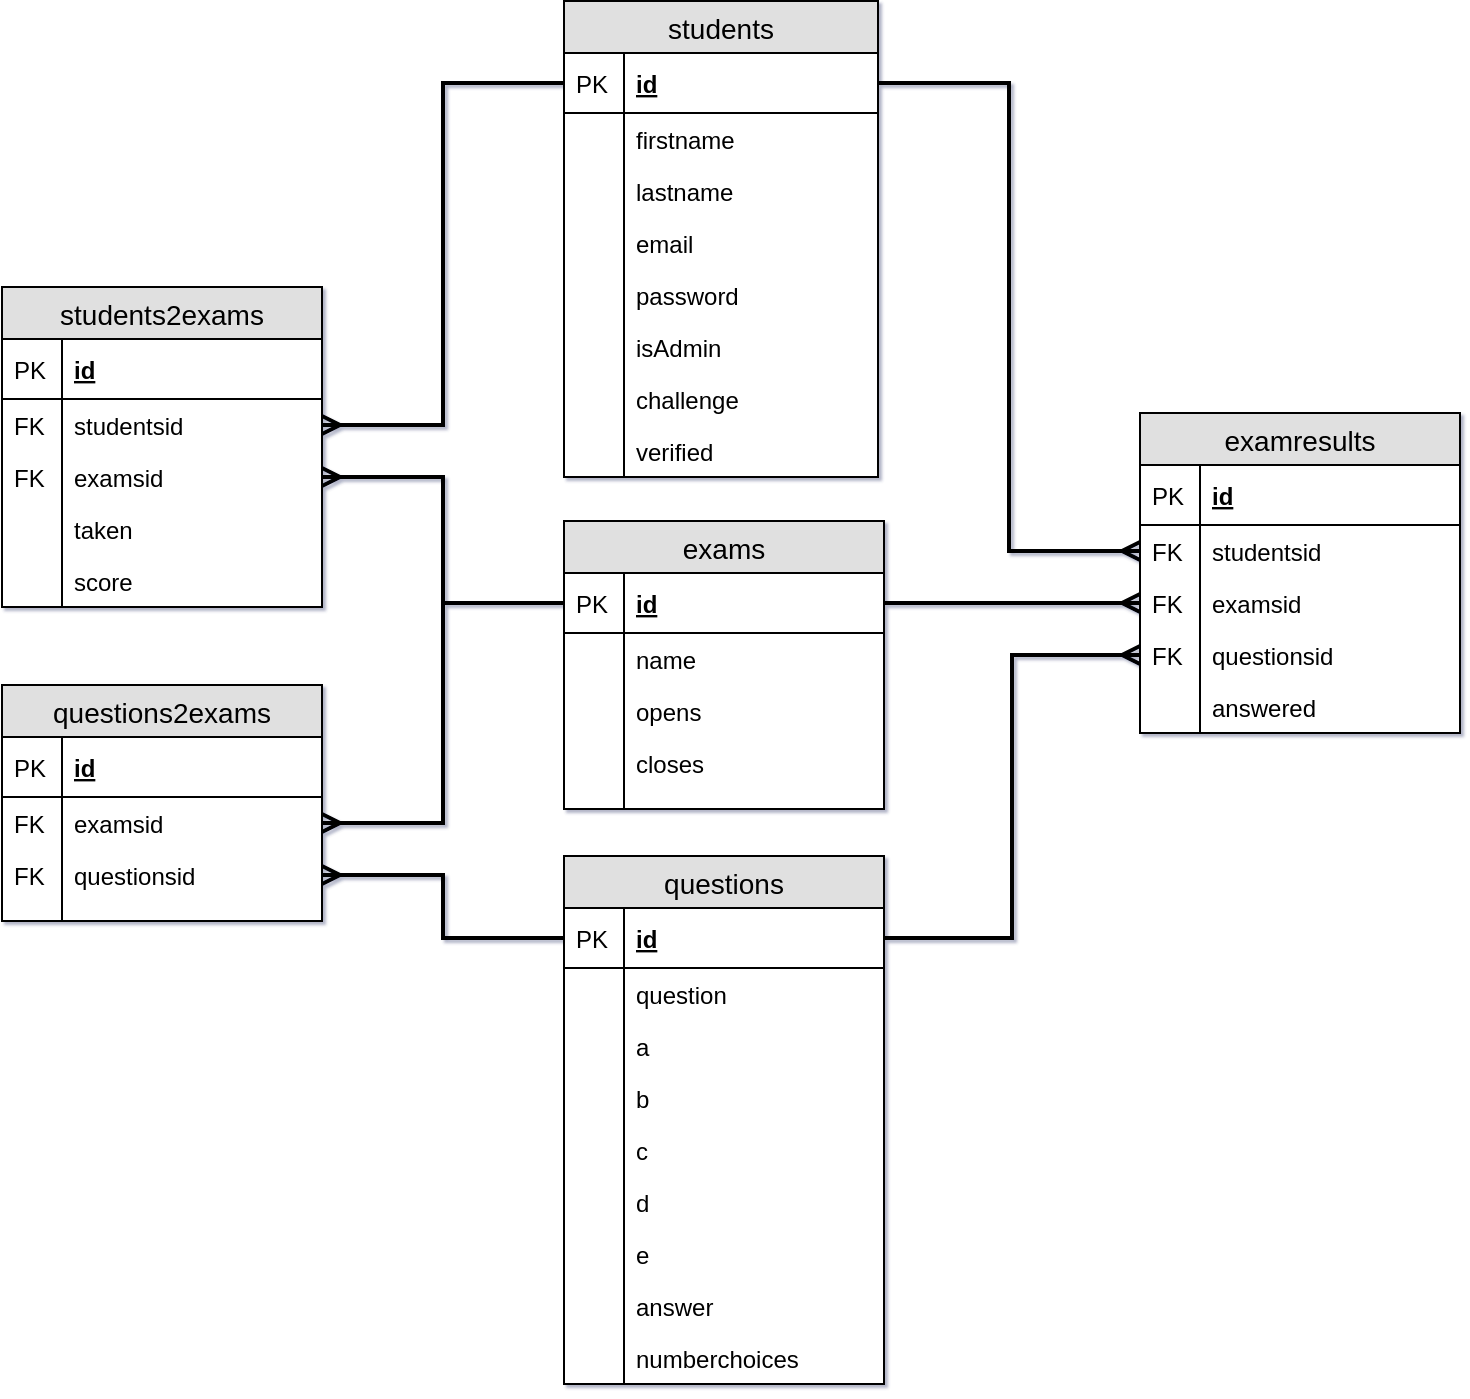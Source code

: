<mxfile version="10.9.2" type="device"><diagram name="Page-1" id="e56a1550-8fbb-45ad-956c-1786394a9013"><mxGraphModel dx="1010" dy="549" grid="0" gridSize="10" guides="1" tooltips="1" connect="1" arrows="1" fold="1" page="1" pageScale="1" pageWidth="1100" pageHeight="850" background="#ffffff" math="0" shadow="1"><root><mxCell id="0"/><mxCell id="1" parent="0"/><mxCell id="i-s1l60RjkDM5CwM-XNM-8" value="students" style="swimlane;fontStyle=0;childLayout=stackLayout;horizontal=1;startSize=26;fillColor=#e0e0e0;horizontalStack=0;resizeParent=1;resizeParentMax=0;resizeLast=0;collapsible=1;marginBottom=0;swimlaneFillColor=#ffffff;align=center;fontSize=14;" parent="1" vertex="1"><mxGeometry x="466" y="43.5" width="157" height="238" as="geometry"/></mxCell><mxCell id="i-s1l60RjkDM5CwM-XNM-9" value="id" style="shape=partialRectangle;top=0;left=0;right=0;bottom=1;align=left;verticalAlign=middle;fillColor=none;spacingLeft=34;spacingRight=4;overflow=hidden;rotatable=0;points=[[0,0.5],[1,0.5]];portConstraint=eastwest;dropTarget=0;fontStyle=5;fontSize=12;" parent="i-s1l60RjkDM5CwM-XNM-8" vertex="1"><mxGeometry y="26" width="157" height="30" as="geometry"/></mxCell><mxCell id="i-s1l60RjkDM5CwM-XNM-10" value="PK" style="shape=partialRectangle;top=0;left=0;bottom=0;fillColor=none;align=left;verticalAlign=middle;spacingLeft=4;spacingRight=4;overflow=hidden;rotatable=0;points=[];portConstraint=eastwest;part=1;fontSize=12;" parent="i-s1l60RjkDM5CwM-XNM-9" vertex="1" connectable="0"><mxGeometry width="30" height="30" as="geometry"/></mxCell><mxCell id="i-s1l60RjkDM5CwM-XNM-11" value="firstname" style="shape=partialRectangle;top=0;left=0;right=0;bottom=0;align=left;verticalAlign=top;fillColor=none;spacingLeft=34;spacingRight=4;overflow=hidden;rotatable=0;points=[[0,0.5],[1,0.5]];portConstraint=eastwest;dropTarget=0;fontSize=12;" parent="i-s1l60RjkDM5CwM-XNM-8" vertex="1"><mxGeometry y="56" width="157" height="26" as="geometry"/></mxCell><mxCell id="i-s1l60RjkDM5CwM-XNM-12" value="" style="shape=partialRectangle;top=0;left=0;bottom=0;fillColor=none;align=left;verticalAlign=top;spacingLeft=4;spacingRight=4;overflow=hidden;rotatable=0;points=[];portConstraint=eastwest;part=1;fontSize=12;" parent="i-s1l60RjkDM5CwM-XNM-11" vertex="1" connectable="0"><mxGeometry width="30" height="26" as="geometry"/></mxCell><mxCell id="i-s1l60RjkDM5CwM-XNM-13" value="lastname" style="shape=partialRectangle;top=0;left=0;right=0;bottom=0;align=left;verticalAlign=top;fillColor=none;spacingLeft=34;spacingRight=4;overflow=hidden;rotatable=0;points=[[0,0.5],[1,0.5]];portConstraint=eastwest;dropTarget=0;fontSize=12;" parent="i-s1l60RjkDM5CwM-XNM-8" vertex="1"><mxGeometry y="82" width="157" height="26" as="geometry"/></mxCell><mxCell id="i-s1l60RjkDM5CwM-XNM-14" value="" style="shape=partialRectangle;top=0;left=0;bottom=0;fillColor=none;align=left;verticalAlign=top;spacingLeft=4;spacingRight=4;overflow=hidden;rotatable=0;points=[];portConstraint=eastwest;part=1;fontSize=12;" parent="i-s1l60RjkDM5CwM-XNM-13" vertex="1" connectable="0"><mxGeometry width="30" height="26" as="geometry"/></mxCell><mxCell id="i-s1l60RjkDM5CwM-XNM-15" value="email" style="shape=partialRectangle;top=0;left=0;right=0;bottom=0;align=left;verticalAlign=top;fillColor=none;spacingLeft=34;spacingRight=4;overflow=hidden;rotatable=0;points=[[0,0.5],[1,0.5]];portConstraint=eastwest;dropTarget=0;fontSize=12;" parent="i-s1l60RjkDM5CwM-XNM-8" vertex="1"><mxGeometry y="108" width="157" height="26" as="geometry"/></mxCell><mxCell id="i-s1l60RjkDM5CwM-XNM-16" value="" style="shape=partialRectangle;top=0;left=0;bottom=0;fillColor=none;align=left;verticalAlign=top;spacingLeft=4;spacingRight=4;overflow=hidden;rotatable=0;points=[];portConstraint=eastwest;part=1;fontSize=12;" parent="i-s1l60RjkDM5CwM-XNM-15" vertex="1" connectable="0"><mxGeometry width="30" height="26" as="geometry"/></mxCell><mxCell id="i-s1l60RjkDM5CwM-XNM-21" value="password" style="shape=partialRectangle;top=0;left=0;right=0;bottom=0;align=left;verticalAlign=top;fillColor=none;spacingLeft=34;spacingRight=4;overflow=hidden;rotatable=0;points=[[0,0.5],[1,0.5]];portConstraint=eastwest;dropTarget=0;fontSize=12;" parent="i-s1l60RjkDM5CwM-XNM-8" vertex="1"><mxGeometry y="134" width="157" height="26" as="geometry"/></mxCell><mxCell id="i-s1l60RjkDM5CwM-XNM-22" value="" style="shape=partialRectangle;top=0;left=0;bottom=0;fillColor=none;align=left;verticalAlign=top;spacingLeft=4;spacingRight=4;overflow=hidden;rotatable=0;points=[];portConstraint=eastwest;part=1;fontSize=12;" parent="i-s1l60RjkDM5CwM-XNM-21" vertex="1" connectable="0"><mxGeometry width="30" height="26" as="geometry"/></mxCell><mxCell id="i-s1l60RjkDM5CwM-XNM-23" value="isAdmin" style="shape=partialRectangle;top=0;left=0;right=0;bottom=0;align=left;verticalAlign=top;fillColor=none;spacingLeft=34;spacingRight=4;overflow=hidden;rotatable=0;points=[[0,0.5],[1,0.5]];portConstraint=eastwest;dropTarget=0;fontSize=12;" parent="i-s1l60RjkDM5CwM-XNM-8" vertex="1"><mxGeometry y="160" width="157" height="26" as="geometry"/></mxCell><mxCell id="i-s1l60RjkDM5CwM-XNM-24" value="" style="shape=partialRectangle;top=0;left=0;bottom=0;fillColor=none;align=left;verticalAlign=top;spacingLeft=4;spacingRight=4;overflow=hidden;rotatable=0;points=[];portConstraint=eastwest;part=1;fontSize=12;" parent="i-s1l60RjkDM5CwM-XNM-23" vertex="1" connectable="0"><mxGeometry width="30" height="26" as="geometry"/></mxCell><mxCell id="i-s1l60RjkDM5CwM-XNM-25" value="challenge" style="shape=partialRectangle;top=0;left=0;right=0;bottom=0;align=left;verticalAlign=top;fillColor=none;spacingLeft=34;spacingRight=4;overflow=hidden;rotatable=0;points=[[0,0.5],[1,0.5]];portConstraint=eastwest;dropTarget=0;fontSize=12;" parent="i-s1l60RjkDM5CwM-XNM-8" vertex="1"><mxGeometry y="186" width="157" height="26" as="geometry"/></mxCell><mxCell id="i-s1l60RjkDM5CwM-XNM-26" value="" style="shape=partialRectangle;top=0;left=0;bottom=0;fillColor=none;align=left;verticalAlign=top;spacingLeft=4;spacingRight=4;overflow=hidden;rotatable=0;points=[];portConstraint=eastwest;part=1;fontSize=12;" parent="i-s1l60RjkDM5CwM-XNM-25" vertex="1" connectable="0"><mxGeometry width="30" height="26" as="geometry"/></mxCell><mxCell id="i-s1l60RjkDM5CwM-XNM-27" value="verified" style="shape=partialRectangle;top=0;left=0;right=0;bottom=0;align=left;verticalAlign=top;fillColor=none;spacingLeft=34;spacingRight=4;overflow=hidden;rotatable=0;points=[[0,0.5],[1,0.5]];portConstraint=eastwest;dropTarget=0;fontSize=12;" parent="i-s1l60RjkDM5CwM-XNM-8" vertex="1"><mxGeometry y="212" width="157" height="26" as="geometry"/></mxCell><mxCell id="i-s1l60RjkDM5CwM-XNM-28" value="" style="shape=partialRectangle;top=0;left=0;bottom=0;fillColor=none;align=left;verticalAlign=top;spacingLeft=4;spacingRight=4;overflow=hidden;rotatable=0;points=[];portConstraint=eastwest;part=1;fontSize=12;" parent="i-s1l60RjkDM5CwM-XNM-27" vertex="1" connectable="0"><mxGeometry width="30" height="26" as="geometry"/></mxCell><mxCell id="i-s1l60RjkDM5CwM-XNM-29" value="questions" style="swimlane;fontStyle=0;childLayout=stackLayout;horizontal=1;startSize=26;fillColor=#e0e0e0;horizontalStack=0;resizeParent=1;resizeParentMax=0;resizeLast=0;collapsible=1;marginBottom=0;swimlaneFillColor=#ffffff;align=center;fontSize=14;" parent="1" vertex="1"><mxGeometry x="466" y="471" width="160" height="264" as="geometry"/></mxCell><mxCell id="i-s1l60RjkDM5CwM-XNM-30" value="id" style="shape=partialRectangle;top=0;left=0;right=0;bottom=1;align=left;verticalAlign=middle;fillColor=none;spacingLeft=34;spacingRight=4;overflow=hidden;rotatable=0;points=[[0,0.5],[1,0.5]];portConstraint=eastwest;dropTarget=0;fontStyle=5;fontSize=12;" parent="i-s1l60RjkDM5CwM-XNM-29" vertex="1"><mxGeometry y="26" width="160" height="30" as="geometry"/></mxCell><mxCell id="i-s1l60RjkDM5CwM-XNM-31" value="PK" style="shape=partialRectangle;top=0;left=0;bottom=0;fillColor=none;align=left;verticalAlign=middle;spacingLeft=4;spacingRight=4;overflow=hidden;rotatable=0;points=[];portConstraint=eastwest;part=1;fontSize=12;" parent="i-s1l60RjkDM5CwM-XNM-30" vertex="1" connectable="0"><mxGeometry width="30" height="30" as="geometry"/></mxCell><mxCell id="i-s1l60RjkDM5CwM-XNM-32" value="question" style="shape=partialRectangle;top=0;left=0;right=0;bottom=0;align=left;verticalAlign=top;fillColor=none;spacingLeft=34;spacingRight=4;overflow=hidden;rotatable=0;points=[[0,0.5],[1,0.5]];portConstraint=eastwest;dropTarget=0;fontSize=12;" parent="i-s1l60RjkDM5CwM-XNM-29" vertex="1"><mxGeometry y="56" width="160" height="26" as="geometry"/></mxCell><mxCell id="i-s1l60RjkDM5CwM-XNM-33" value="" style="shape=partialRectangle;top=0;left=0;bottom=0;fillColor=none;align=left;verticalAlign=top;spacingLeft=4;spacingRight=4;overflow=hidden;rotatable=0;points=[];portConstraint=eastwest;part=1;fontSize=12;" parent="i-s1l60RjkDM5CwM-XNM-32" vertex="1" connectable="0"><mxGeometry width="30" height="26" as="geometry"/></mxCell><mxCell id="i-s1l60RjkDM5CwM-XNM-34" value="a" style="shape=partialRectangle;top=0;left=0;right=0;bottom=0;align=left;verticalAlign=top;fillColor=none;spacingLeft=34;spacingRight=4;overflow=hidden;rotatable=0;points=[[0,0.5],[1,0.5]];portConstraint=eastwest;dropTarget=0;fontSize=12;" parent="i-s1l60RjkDM5CwM-XNM-29" vertex="1"><mxGeometry y="82" width="160" height="26" as="geometry"/></mxCell><mxCell id="i-s1l60RjkDM5CwM-XNM-35" value="" style="shape=partialRectangle;top=0;left=0;bottom=0;fillColor=none;align=left;verticalAlign=top;spacingLeft=4;spacingRight=4;overflow=hidden;rotatable=0;points=[];portConstraint=eastwest;part=1;fontSize=12;" parent="i-s1l60RjkDM5CwM-XNM-34" vertex="1" connectable="0"><mxGeometry width="30" height="26" as="geometry"/></mxCell><mxCell id="i-s1l60RjkDM5CwM-XNM-36" value="b" style="shape=partialRectangle;top=0;left=0;right=0;bottom=0;align=left;verticalAlign=top;fillColor=none;spacingLeft=34;spacingRight=4;overflow=hidden;rotatable=0;points=[[0,0.5],[1,0.5]];portConstraint=eastwest;dropTarget=0;fontSize=12;" parent="i-s1l60RjkDM5CwM-XNM-29" vertex="1"><mxGeometry y="108" width="160" height="26" as="geometry"/></mxCell><mxCell id="i-s1l60RjkDM5CwM-XNM-37" value="" style="shape=partialRectangle;top=0;left=0;bottom=0;fillColor=none;align=left;verticalAlign=top;spacingLeft=4;spacingRight=4;overflow=hidden;rotatable=0;points=[];portConstraint=eastwest;part=1;fontSize=12;" parent="i-s1l60RjkDM5CwM-XNM-36" vertex="1" connectable="0"><mxGeometry width="30" height="26" as="geometry"/></mxCell><mxCell id="i-s1l60RjkDM5CwM-XNM-51" value="c" style="shape=partialRectangle;top=0;left=0;right=0;bottom=0;align=left;verticalAlign=top;fillColor=none;spacingLeft=34;spacingRight=4;overflow=hidden;rotatable=0;points=[[0,0.5],[1,0.5]];portConstraint=eastwest;dropTarget=0;fontSize=12;" parent="i-s1l60RjkDM5CwM-XNM-29" vertex="1"><mxGeometry y="134" width="160" height="26" as="geometry"/></mxCell><mxCell id="i-s1l60RjkDM5CwM-XNM-52" value="" style="shape=partialRectangle;top=0;left=0;bottom=0;fillColor=none;align=left;verticalAlign=top;spacingLeft=4;spacingRight=4;overflow=hidden;rotatable=0;points=[];portConstraint=eastwest;part=1;fontSize=12;" parent="i-s1l60RjkDM5CwM-XNM-51" vertex="1" connectable="0"><mxGeometry width="30" height="26" as="geometry"/></mxCell><mxCell id="i-s1l60RjkDM5CwM-XNM-53" value="d" style="shape=partialRectangle;top=0;left=0;right=0;bottom=0;align=left;verticalAlign=top;fillColor=none;spacingLeft=34;spacingRight=4;overflow=hidden;rotatable=0;points=[[0,0.5],[1,0.5]];portConstraint=eastwest;dropTarget=0;fontSize=12;" parent="i-s1l60RjkDM5CwM-XNM-29" vertex="1"><mxGeometry y="160" width="160" height="26" as="geometry"/></mxCell><mxCell id="i-s1l60RjkDM5CwM-XNM-54" value="" style="shape=partialRectangle;top=0;left=0;bottom=0;fillColor=none;align=left;verticalAlign=top;spacingLeft=4;spacingRight=4;overflow=hidden;rotatable=0;points=[];portConstraint=eastwest;part=1;fontSize=12;" parent="i-s1l60RjkDM5CwM-XNM-53" vertex="1" connectable="0"><mxGeometry width="30" height="26" as="geometry"/></mxCell><mxCell id="i-s1l60RjkDM5CwM-XNM-55" value="e" style="shape=partialRectangle;top=0;left=0;right=0;bottom=0;align=left;verticalAlign=top;fillColor=none;spacingLeft=34;spacingRight=4;overflow=hidden;rotatable=0;points=[[0,0.5],[1,0.5]];portConstraint=eastwest;dropTarget=0;fontSize=12;" parent="i-s1l60RjkDM5CwM-XNM-29" vertex="1"><mxGeometry y="186" width="160" height="26" as="geometry"/></mxCell><mxCell id="i-s1l60RjkDM5CwM-XNM-56" value="" style="shape=partialRectangle;top=0;left=0;bottom=0;fillColor=none;align=left;verticalAlign=top;spacingLeft=4;spacingRight=4;overflow=hidden;rotatable=0;points=[];portConstraint=eastwest;part=1;fontSize=12;" parent="i-s1l60RjkDM5CwM-XNM-55" vertex="1" connectable="0"><mxGeometry width="30" height="26" as="geometry"/></mxCell><mxCell id="i-s1l60RjkDM5CwM-XNM-57" value="answer" style="shape=partialRectangle;top=0;left=0;right=0;bottom=0;align=left;verticalAlign=top;fillColor=none;spacingLeft=34;spacingRight=4;overflow=hidden;rotatable=0;points=[[0,0.5],[1,0.5]];portConstraint=eastwest;dropTarget=0;fontSize=12;" parent="i-s1l60RjkDM5CwM-XNM-29" vertex="1"><mxGeometry y="212" width="160" height="26" as="geometry"/></mxCell><mxCell id="i-s1l60RjkDM5CwM-XNM-58" value="" style="shape=partialRectangle;top=0;left=0;bottom=0;fillColor=none;align=left;verticalAlign=top;spacingLeft=4;spacingRight=4;overflow=hidden;rotatable=0;points=[];portConstraint=eastwest;part=1;fontSize=12;" parent="i-s1l60RjkDM5CwM-XNM-57" vertex="1" connectable="0"><mxGeometry width="30" height="26" as="geometry"/></mxCell><mxCell id="i-s1l60RjkDM5CwM-XNM-59" value="numberchoices" style="shape=partialRectangle;top=0;left=0;right=0;bottom=0;align=left;verticalAlign=top;fillColor=none;spacingLeft=34;spacingRight=4;overflow=hidden;rotatable=0;points=[[0,0.5],[1,0.5]];portConstraint=eastwest;dropTarget=0;fontSize=12;" parent="i-s1l60RjkDM5CwM-XNM-29" vertex="1"><mxGeometry y="238" width="160" height="26" as="geometry"/></mxCell><mxCell id="i-s1l60RjkDM5CwM-XNM-60" value="" style="shape=partialRectangle;top=0;left=0;bottom=0;fillColor=none;align=left;verticalAlign=top;spacingLeft=4;spacingRight=4;overflow=hidden;rotatable=0;points=[];portConstraint=eastwest;part=1;fontSize=12;" parent="i-s1l60RjkDM5CwM-XNM-59" vertex="1" connectable="0"><mxGeometry width="30" height="26" as="geometry"/></mxCell><mxCell id="i-s1l60RjkDM5CwM-XNM-40" value="exams" style="swimlane;fontStyle=0;childLayout=stackLayout;horizontal=1;startSize=26;fillColor=#e0e0e0;horizontalStack=0;resizeParent=1;resizeParentMax=0;resizeLast=0;collapsible=1;marginBottom=0;swimlaneFillColor=#ffffff;align=center;fontSize=14;" parent="1" vertex="1"><mxGeometry x="466" y="303.5" width="160" height="144" as="geometry"/></mxCell><mxCell id="i-s1l60RjkDM5CwM-XNM-41" value="id" style="shape=partialRectangle;top=0;left=0;right=0;bottom=1;align=left;verticalAlign=middle;fillColor=none;spacingLeft=34;spacingRight=4;overflow=hidden;rotatable=0;points=[[0,0.5],[1,0.5]];portConstraint=eastwest;dropTarget=0;fontStyle=5;fontSize=12;" parent="i-s1l60RjkDM5CwM-XNM-40" vertex="1"><mxGeometry y="26" width="160" height="30" as="geometry"/></mxCell><mxCell id="i-s1l60RjkDM5CwM-XNM-42" value="PK" style="shape=partialRectangle;top=0;left=0;bottom=0;fillColor=none;align=left;verticalAlign=middle;spacingLeft=4;spacingRight=4;overflow=hidden;rotatable=0;points=[];portConstraint=eastwest;part=1;fontSize=12;" parent="i-s1l60RjkDM5CwM-XNM-41" vertex="1" connectable="0"><mxGeometry width="30" height="30" as="geometry"/></mxCell><mxCell id="i-s1l60RjkDM5CwM-XNM-43" value="name" style="shape=partialRectangle;top=0;left=0;right=0;bottom=0;align=left;verticalAlign=top;fillColor=none;spacingLeft=34;spacingRight=4;overflow=hidden;rotatable=0;points=[[0,0.5],[1,0.5]];portConstraint=eastwest;dropTarget=0;fontSize=12;" parent="i-s1l60RjkDM5CwM-XNM-40" vertex="1"><mxGeometry y="56" width="160" height="26" as="geometry"/></mxCell><mxCell id="i-s1l60RjkDM5CwM-XNM-44" value="" style="shape=partialRectangle;top=0;left=0;bottom=0;fillColor=none;align=left;verticalAlign=top;spacingLeft=4;spacingRight=4;overflow=hidden;rotatable=0;points=[];portConstraint=eastwest;part=1;fontSize=12;" parent="i-s1l60RjkDM5CwM-XNM-43" vertex="1" connectable="0"><mxGeometry width="30" height="26" as="geometry"/></mxCell><mxCell id="i-s1l60RjkDM5CwM-XNM-45" value="opens" style="shape=partialRectangle;top=0;left=0;right=0;bottom=0;align=left;verticalAlign=top;fillColor=none;spacingLeft=34;spacingRight=4;overflow=hidden;rotatable=0;points=[[0,0.5],[1,0.5]];portConstraint=eastwest;dropTarget=0;fontSize=12;" parent="i-s1l60RjkDM5CwM-XNM-40" vertex="1"><mxGeometry y="82" width="160" height="26" as="geometry"/></mxCell><mxCell id="i-s1l60RjkDM5CwM-XNM-46" value="" style="shape=partialRectangle;top=0;left=0;bottom=0;fillColor=none;align=left;verticalAlign=top;spacingLeft=4;spacingRight=4;overflow=hidden;rotatable=0;points=[];portConstraint=eastwest;part=1;fontSize=12;" parent="i-s1l60RjkDM5CwM-XNM-45" vertex="1" connectable="0"><mxGeometry width="30" height="26" as="geometry"/></mxCell><mxCell id="i-s1l60RjkDM5CwM-XNM-47" value="closes" style="shape=partialRectangle;top=0;left=0;right=0;bottom=0;align=left;verticalAlign=top;fillColor=none;spacingLeft=34;spacingRight=4;overflow=hidden;rotatable=0;points=[[0,0.5],[1,0.5]];portConstraint=eastwest;dropTarget=0;fontSize=12;" parent="i-s1l60RjkDM5CwM-XNM-40" vertex="1"><mxGeometry y="108" width="160" height="26" as="geometry"/></mxCell><mxCell id="i-s1l60RjkDM5CwM-XNM-48" value="" style="shape=partialRectangle;top=0;left=0;bottom=0;fillColor=none;align=left;verticalAlign=top;spacingLeft=4;spacingRight=4;overflow=hidden;rotatable=0;points=[];portConstraint=eastwest;part=1;fontSize=12;" parent="i-s1l60RjkDM5CwM-XNM-47" vertex="1" connectable="0"><mxGeometry width="30" height="26" as="geometry"/></mxCell><mxCell id="i-s1l60RjkDM5CwM-XNM-49" value="" style="shape=partialRectangle;top=0;left=0;right=0;bottom=0;align=left;verticalAlign=top;fillColor=none;spacingLeft=34;spacingRight=4;overflow=hidden;rotatable=0;points=[[0,0.5],[1,0.5]];portConstraint=eastwest;dropTarget=0;fontSize=12;" parent="i-s1l60RjkDM5CwM-XNM-40" vertex="1"><mxGeometry y="134" width="160" height="10" as="geometry"/></mxCell><mxCell id="i-s1l60RjkDM5CwM-XNM-50" value="" style="shape=partialRectangle;top=0;left=0;bottom=0;fillColor=none;align=left;verticalAlign=top;spacingLeft=4;spacingRight=4;overflow=hidden;rotatable=0;points=[];portConstraint=eastwest;part=1;fontSize=12;" parent="i-s1l60RjkDM5CwM-XNM-49" vertex="1" connectable="0"><mxGeometry width="30" height="10" as="geometry"/></mxCell><mxCell id="i-s1l60RjkDM5CwM-XNM-61" value="questions2exams" style="swimlane;fontStyle=0;childLayout=stackLayout;horizontal=1;startSize=26;fillColor=#e0e0e0;horizontalStack=0;resizeParent=1;resizeParentMax=0;resizeLast=0;collapsible=1;marginBottom=0;swimlaneFillColor=#ffffff;align=center;fontSize=14;" parent="1" vertex="1"><mxGeometry x="185" y="385.5" width="160" height="118" as="geometry"/></mxCell><mxCell id="i-s1l60RjkDM5CwM-XNM-62" value="id" style="shape=partialRectangle;top=0;left=0;right=0;bottom=1;align=left;verticalAlign=middle;fillColor=none;spacingLeft=34;spacingRight=4;overflow=hidden;rotatable=0;points=[[0,0.5],[1,0.5]];portConstraint=eastwest;dropTarget=0;fontStyle=5;fontSize=12;" parent="i-s1l60RjkDM5CwM-XNM-61" vertex="1"><mxGeometry y="26" width="160" height="30" as="geometry"/></mxCell><mxCell id="i-s1l60RjkDM5CwM-XNM-63" value="PK" style="shape=partialRectangle;top=0;left=0;bottom=0;fillColor=none;align=left;verticalAlign=middle;spacingLeft=4;spacingRight=4;overflow=hidden;rotatable=0;points=[];portConstraint=eastwest;part=1;fontSize=12;" parent="i-s1l60RjkDM5CwM-XNM-62" vertex="1" connectable="0"><mxGeometry width="30" height="30" as="geometry"/></mxCell><mxCell id="i-s1l60RjkDM5CwM-XNM-64" value="examsid" style="shape=partialRectangle;top=0;left=0;right=0;bottom=0;align=left;verticalAlign=top;fillColor=none;spacingLeft=34;spacingRight=4;overflow=hidden;rotatable=0;points=[[0,0.5],[1,0.5]];portConstraint=eastwest;dropTarget=0;fontSize=12;" parent="i-s1l60RjkDM5CwM-XNM-61" vertex="1"><mxGeometry y="56" width="160" height="26" as="geometry"/></mxCell><mxCell id="i-s1l60RjkDM5CwM-XNM-65" value="FK" style="shape=partialRectangle;top=0;left=0;bottom=0;fillColor=none;align=left;verticalAlign=top;spacingLeft=4;spacingRight=4;overflow=hidden;rotatable=0;points=[];portConstraint=eastwest;part=1;fontSize=12;" parent="i-s1l60RjkDM5CwM-XNM-64" vertex="1" connectable="0"><mxGeometry width="30" height="26" as="geometry"/></mxCell><mxCell id="i-s1l60RjkDM5CwM-XNM-66" value="questionsid" style="shape=partialRectangle;top=0;left=0;right=0;bottom=0;align=left;verticalAlign=top;fillColor=none;spacingLeft=34;spacingRight=4;overflow=hidden;rotatable=0;points=[[0,0.5],[1,0.5]];portConstraint=eastwest;dropTarget=0;fontSize=12;" parent="i-s1l60RjkDM5CwM-XNM-61" vertex="1"><mxGeometry y="82" width="160" height="26" as="geometry"/></mxCell><mxCell id="i-s1l60RjkDM5CwM-XNM-67" value="FK" style="shape=partialRectangle;top=0;left=0;bottom=0;fillColor=none;align=left;verticalAlign=top;spacingLeft=4;spacingRight=4;overflow=hidden;rotatable=0;points=[];portConstraint=eastwest;part=1;fontSize=12;" parent="i-s1l60RjkDM5CwM-XNM-66" vertex="1" connectable="0"><mxGeometry width="30" height="26" as="geometry"/></mxCell><mxCell id="i-s1l60RjkDM5CwM-XNM-70" value="" style="shape=partialRectangle;top=0;left=0;right=0;bottom=0;align=left;verticalAlign=top;fillColor=none;spacingLeft=34;spacingRight=4;overflow=hidden;rotatable=0;points=[[0,0.5],[1,0.5]];portConstraint=eastwest;dropTarget=0;fontSize=12;" parent="i-s1l60RjkDM5CwM-XNM-61" vertex="1"><mxGeometry y="108" width="160" height="10" as="geometry"/></mxCell><mxCell id="i-s1l60RjkDM5CwM-XNM-71" value="" style="shape=partialRectangle;top=0;left=0;bottom=0;fillColor=none;align=left;verticalAlign=top;spacingLeft=4;spacingRight=4;overflow=hidden;rotatable=0;points=[];portConstraint=eastwest;part=1;fontSize=12;" parent="i-s1l60RjkDM5CwM-XNM-70" vertex="1" connectable="0"><mxGeometry width="30" height="10" as="geometry"/></mxCell><mxCell id="i-s1l60RjkDM5CwM-XNM-72" value="students2exams" style="swimlane;fontStyle=0;childLayout=stackLayout;horizontal=1;startSize=26;fillColor=#e0e0e0;horizontalStack=0;resizeParent=1;resizeParentMax=0;resizeLast=0;collapsible=1;marginBottom=0;swimlaneFillColor=#ffffff;align=center;fontSize=14;" parent="1" vertex="1"><mxGeometry x="185" y="186.5" width="160" height="160" as="geometry"/></mxCell><mxCell id="i-s1l60RjkDM5CwM-XNM-73" value="id" style="shape=partialRectangle;top=0;left=0;right=0;bottom=1;align=left;verticalAlign=middle;fillColor=none;spacingLeft=34;spacingRight=4;overflow=hidden;rotatable=0;points=[[0,0.5],[1,0.5]];portConstraint=eastwest;dropTarget=0;fontStyle=5;fontSize=12;" parent="i-s1l60RjkDM5CwM-XNM-72" vertex="1"><mxGeometry y="26" width="160" height="30" as="geometry"/></mxCell><mxCell id="i-s1l60RjkDM5CwM-XNM-74" value="PK" style="shape=partialRectangle;top=0;left=0;bottom=0;fillColor=none;align=left;verticalAlign=middle;spacingLeft=4;spacingRight=4;overflow=hidden;rotatable=0;points=[];portConstraint=eastwest;part=1;fontSize=12;" parent="i-s1l60RjkDM5CwM-XNM-73" vertex="1" connectable="0"><mxGeometry width="30" height="30" as="geometry"/></mxCell><mxCell id="i-s1l60RjkDM5CwM-XNM-75" value="studentsid" style="shape=partialRectangle;top=0;left=0;right=0;bottom=0;align=left;verticalAlign=top;fillColor=none;spacingLeft=34;spacingRight=4;overflow=hidden;rotatable=0;points=[[0,0.5],[1,0.5]];portConstraint=eastwest;dropTarget=0;fontSize=12;" parent="i-s1l60RjkDM5CwM-XNM-72" vertex="1"><mxGeometry y="56" width="160" height="26" as="geometry"/></mxCell><mxCell id="i-s1l60RjkDM5CwM-XNM-76" value="FK" style="shape=partialRectangle;top=0;left=0;bottom=0;fillColor=none;align=left;verticalAlign=top;spacingLeft=4;spacingRight=4;overflow=hidden;rotatable=0;points=[];portConstraint=eastwest;part=1;fontSize=12;" parent="i-s1l60RjkDM5CwM-XNM-75" vertex="1" connectable="0"><mxGeometry width="30" height="26" as="geometry"/></mxCell><mxCell id="i-s1l60RjkDM5CwM-XNM-77" value="examsid" style="shape=partialRectangle;top=0;left=0;right=0;bottom=0;align=left;verticalAlign=top;fillColor=none;spacingLeft=34;spacingRight=4;overflow=hidden;rotatable=0;points=[[0,0.5],[1,0.5]];portConstraint=eastwest;dropTarget=0;fontSize=12;" parent="i-s1l60RjkDM5CwM-XNM-72" vertex="1"><mxGeometry y="82" width="160" height="26" as="geometry"/></mxCell><mxCell id="i-s1l60RjkDM5CwM-XNM-78" value="FK" style="shape=partialRectangle;top=0;left=0;bottom=0;fillColor=none;align=left;verticalAlign=top;spacingLeft=4;spacingRight=4;overflow=hidden;rotatable=0;points=[];portConstraint=eastwest;part=1;fontSize=12;" parent="i-s1l60RjkDM5CwM-XNM-77" vertex="1" connectable="0"><mxGeometry width="30" height="26" as="geometry"/></mxCell><mxCell id="i-s1l60RjkDM5CwM-XNM-117" value="taken" style="shape=partialRectangle;top=0;left=0;right=0;bottom=0;align=left;verticalAlign=top;fillColor=none;spacingLeft=34;spacingRight=4;overflow=hidden;rotatable=0;points=[[0,0.5],[1,0.5]];portConstraint=eastwest;dropTarget=0;fontSize=12;" parent="i-s1l60RjkDM5CwM-XNM-72" vertex="1"><mxGeometry y="108" width="160" height="26" as="geometry"/></mxCell><mxCell id="i-s1l60RjkDM5CwM-XNM-118" value="" style="shape=partialRectangle;top=0;left=0;bottom=0;fillColor=none;align=left;verticalAlign=top;spacingLeft=4;spacingRight=4;overflow=hidden;rotatable=0;points=[];portConstraint=eastwest;part=1;fontSize=12;" parent="i-s1l60RjkDM5CwM-XNM-117" vertex="1" connectable="0"><mxGeometry width="30" height="26" as="geometry"/></mxCell><mxCell id="i-s1l60RjkDM5CwM-XNM-119" value="score" style="shape=partialRectangle;top=0;left=0;right=0;bottom=0;align=left;verticalAlign=top;fillColor=none;spacingLeft=34;spacingRight=4;overflow=hidden;rotatable=0;points=[[0,0.5],[1,0.5]];portConstraint=eastwest;dropTarget=0;fontSize=12;" parent="i-s1l60RjkDM5CwM-XNM-72" vertex="1"><mxGeometry y="134" width="160" height="26" as="geometry"/></mxCell><mxCell id="i-s1l60RjkDM5CwM-XNM-120" value="" style="shape=partialRectangle;top=0;left=0;bottom=0;fillColor=none;align=left;verticalAlign=top;spacingLeft=4;spacingRight=4;overflow=hidden;rotatable=0;points=[];portConstraint=eastwest;part=1;fontSize=12;" parent="i-s1l60RjkDM5CwM-XNM-119" vertex="1" connectable="0"><mxGeometry width="30" height="26" as="geometry"/></mxCell><mxCell id="i-s1l60RjkDM5CwM-XNM-88" style="edgeStyle=orthogonalEdgeStyle;rounded=0;orthogonalLoop=1;jettySize=auto;html=1;exitX=0;exitY=0.5;exitDx=0;exitDy=0;entryX=1;entryY=0.5;entryDx=0;entryDy=0;endArrow=ERmany;endFill=0;strokeWidth=2;" parent="1" source="i-s1l60RjkDM5CwM-XNM-9" target="i-s1l60RjkDM5CwM-XNM-75" edge="1"><mxGeometry relative="1" as="geometry"/></mxCell><mxCell id="i-s1l60RjkDM5CwM-XNM-89" style="edgeStyle=orthogonalEdgeStyle;rounded=0;orthogonalLoop=1;jettySize=auto;html=1;exitX=0;exitY=0.5;exitDx=0;exitDy=0;entryX=1;entryY=0.5;entryDx=0;entryDy=0;endArrow=ERmany;endFill=0;strokeWidth=2;" parent="1" source="i-s1l60RjkDM5CwM-XNM-41" target="i-s1l60RjkDM5CwM-XNM-77" edge="1"><mxGeometry relative="1" as="geometry"/></mxCell><mxCell id="i-s1l60RjkDM5CwM-XNM-91" style="edgeStyle=orthogonalEdgeStyle;rounded=0;orthogonalLoop=1;jettySize=auto;html=1;exitX=0;exitY=0.5;exitDx=0;exitDy=0;entryX=1;entryY=0.5;entryDx=0;entryDy=0;endArrow=ERmany;endFill=0;strokeWidth=2;" parent="1" source="i-s1l60RjkDM5CwM-XNM-41" target="i-s1l60RjkDM5CwM-XNM-64" edge="1"><mxGeometry relative="1" as="geometry"/></mxCell><mxCell id="i-s1l60RjkDM5CwM-XNM-92" style="edgeStyle=orthogonalEdgeStyle;rounded=0;orthogonalLoop=1;jettySize=auto;html=1;exitX=0;exitY=0.5;exitDx=0;exitDy=0;entryX=1;entryY=0.5;entryDx=0;entryDy=0;endArrow=ERmany;endFill=0;strokeWidth=2;" parent="1" source="i-s1l60RjkDM5CwM-XNM-30" target="i-s1l60RjkDM5CwM-XNM-66" edge="1"><mxGeometry relative="1" as="geometry"/></mxCell><mxCell id="i-s1l60RjkDM5CwM-XNM-93" value="examresults" style="swimlane;fontStyle=0;childLayout=stackLayout;horizontal=1;startSize=26;fillColor=#e0e0e0;horizontalStack=0;resizeParent=1;resizeParentMax=0;resizeLast=0;collapsible=1;marginBottom=0;swimlaneFillColor=#ffffff;align=center;fontSize=14;" parent="1" vertex="1"><mxGeometry x="754" y="249.5" width="160" height="160" as="geometry"/></mxCell><mxCell id="i-s1l60RjkDM5CwM-XNM-94" value="id" style="shape=partialRectangle;top=0;left=0;right=0;bottom=1;align=left;verticalAlign=middle;fillColor=none;spacingLeft=34;spacingRight=4;overflow=hidden;rotatable=0;points=[[0,0.5],[1,0.5]];portConstraint=eastwest;dropTarget=0;fontStyle=5;fontSize=12;" parent="i-s1l60RjkDM5CwM-XNM-93" vertex="1"><mxGeometry y="26" width="160" height="30" as="geometry"/></mxCell><mxCell id="i-s1l60RjkDM5CwM-XNM-95" value="PK" style="shape=partialRectangle;top=0;left=0;bottom=0;fillColor=none;align=left;verticalAlign=middle;spacingLeft=4;spacingRight=4;overflow=hidden;rotatable=0;points=[];portConstraint=eastwest;part=1;fontSize=12;" parent="i-s1l60RjkDM5CwM-XNM-94" vertex="1" connectable="0"><mxGeometry width="30" height="30" as="geometry"/></mxCell><mxCell id="i-s1l60RjkDM5CwM-XNM-96" value="studentsid" style="shape=partialRectangle;top=0;left=0;right=0;bottom=0;align=left;verticalAlign=top;fillColor=none;spacingLeft=34;spacingRight=4;overflow=hidden;rotatable=0;points=[[0,0.5],[1,0.5]];portConstraint=eastwest;dropTarget=0;fontSize=12;" parent="i-s1l60RjkDM5CwM-XNM-93" vertex="1"><mxGeometry y="56" width="160" height="26" as="geometry"/></mxCell><mxCell id="i-s1l60RjkDM5CwM-XNM-97" value="FK" style="shape=partialRectangle;top=0;left=0;bottom=0;fillColor=none;align=left;verticalAlign=top;spacingLeft=4;spacingRight=4;overflow=hidden;rotatable=0;points=[];portConstraint=eastwest;part=1;fontSize=12;" parent="i-s1l60RjkDM5CwM-XNM-96" vertex="1" connectable="0"><mxGeometry width="30" height="26" as="geometry"/></mxCell><mxCell id="i-s1l60RjkDM5CwM-XNM-98" value="examsid" style="shape=partialRectangle;top=0;left=0;right=0;bottom=0;align=left;verticalAlign=top;fillColor=none;spacingLeft=34;spacingRight=4;overflow=hidden;rotatable=0;points=[[0,0.5],[1,0.5]];portConstraint=eastwest;dropTarget=0;fontSize=12;" parent="i-s1l60RjkDM5CwM-XNM-93" vertex="1"><mxGeometry y="82" width="160" height="26" as="geometry"/></mxCell><mxCell id="i-s1l60RjkDM5CwM-XNM-99" value="FK" style="shape=partialRectangle;top=0;left=0;bottom=0;fillColor=none;align=left;verticalAlign=top;spacingLeft=4;spacingRight=4;overflow=hidden;rotatable=0;points=[];portConstraint=eastwest;part=1;fontSize=12;" parent="i-s1l60RjkDM5CwM-XNM-98" vertex="1" connectable="0"><mxGeometry width="30" height="26" as="geometry"/></mxCell><mxCell id="i-s1l60RjkDM5CwM-XNM-100" value="questionsid" style="shape=partialRectangle;top=0;left=0;right=0;bottom=0;align=left;verticalAlign=top;fillColor=none;spacingLeft=34;spacingRight=4;overflow=hidden;rotatable=0;points=[[0,0.5],[1,0.5]];portConstraint=eastwest;dropTarget=0;fontSize=12;" parent="i-s1l60RjkDM5CwM-XNM-93" vertex="1"><mxGeometry y="108" width="160" height="26" as="geometry"/></mxCell><mxCell id="i-s1l60RjkDM5CwM-XNM-101" value="FK" style="shape=partialRectangle;top=0;left=0;bottom=0;fillColor=none;align=left;verticalAlign=top;spacingLeft=4;spacingRight=4;overflow=hidden;rotatable=0;points=[];portConstraint=eastwest;part=1;fontSize=12;" parent="i-s1l60RjkDM5CwM-XNM-100" vertex="1" connectable="0"><mxGeometry width="30" height="26" as="geometry"/></mxCell><mxCell id="i-s1l60RjkDM5CwM-XNM-115" value="answered" style="shape=partialRectangle;top=0;left=0;right=0;bottom=0;align=left;verticalAlign=top;fillColor=none;spacingLeft=34;spacingRight=4;overflow=hidden;rotatable=0;points=[[0,0.5],[1,0.5]];portConstraint=eastwest;dropTarget=0;fontSize=12;" parent="i-s1l60RjkDM5CwM-XNM-93" vertex="1"><mxGeometry y="134" width="160" height="26" as="geometry"/></mxCell><mxCell id="i-s1l60RjkDM5CwM-XNM-116" value="" style="shape=partialRectangle;top=0;left=0;bottom=0;fillColor=none;align=left;verticalAlign=top;spacingLeft=4;spacingRight=4;overflow=hidden;rotatable=0;points=[];portConstraint=eastwest;part=1;fontSize=12;" parent="i-s1l60RjkDM5CwM-XNM-115" vertex="1" connectable="0"><mxGeometry width="30" height="26" as="geometry"/></mxCell><mxCell id="i-s1l60RjkDM5CwM-XNM-121" style="edgeStyle=orthogonalEdgeStyle;rounded=0;orthogonalLoop=1;jettySize=auto;html=1;exitX=1;exitY=0.5;exitDx=0;exitDy=0;endArrow=ERmany;endFill=0;strokeWidth=2;" parent="1" source="i-s1l60RjkDM5CwM-XNM-9" target="i-s1l60RjkDM5CwM-XNM-96" edge="1"><mxGeometry relative="1" as="geometry"/></mxCell><mxCell id="i-s1l60RjkDM5CwM-XNM-122" style="edgeStyle=orthogonalEdgeStyle;rounded=0;orthogonalLoop=1;jettySize=auto;html=1;exitX=1;exitY=0.5;exitDx=0;exitDy=0;endArrow=ERmany;endFill=0;strokeWidth=2;" parent="1" source="i-s1l60RjkDM5CwM-XNM-41" target="i-s1l60RjkDM5CwM-XNM-98" edge="1"><mxGeometry relative="1" as="geometry"/></mxCell><mxCell id="i-s1l60RjkDM5CwM-XNM-123" style="edgeStyle=orthogonalEdgeStyle;rounded=0;orthogonalLoop=1;jettySize=auto;html=1;exitX=1;exitY=0.5;exitDx=0;exitDy=0;entryX=0;entryY=0.5;entryDx=0;entryDy=0;endArrow=ERmany;endFill=0;strokeWidth=2;" parent="1" source="i-s1l60RjkDM5CwM-XNM-30" target="i-s1l60RjkDM5CwM-XNM-100" edge="1"><mxGeometry relative="1" as="geometry"/></mxCell></root></mxGraphModel></diagram></mxfile>